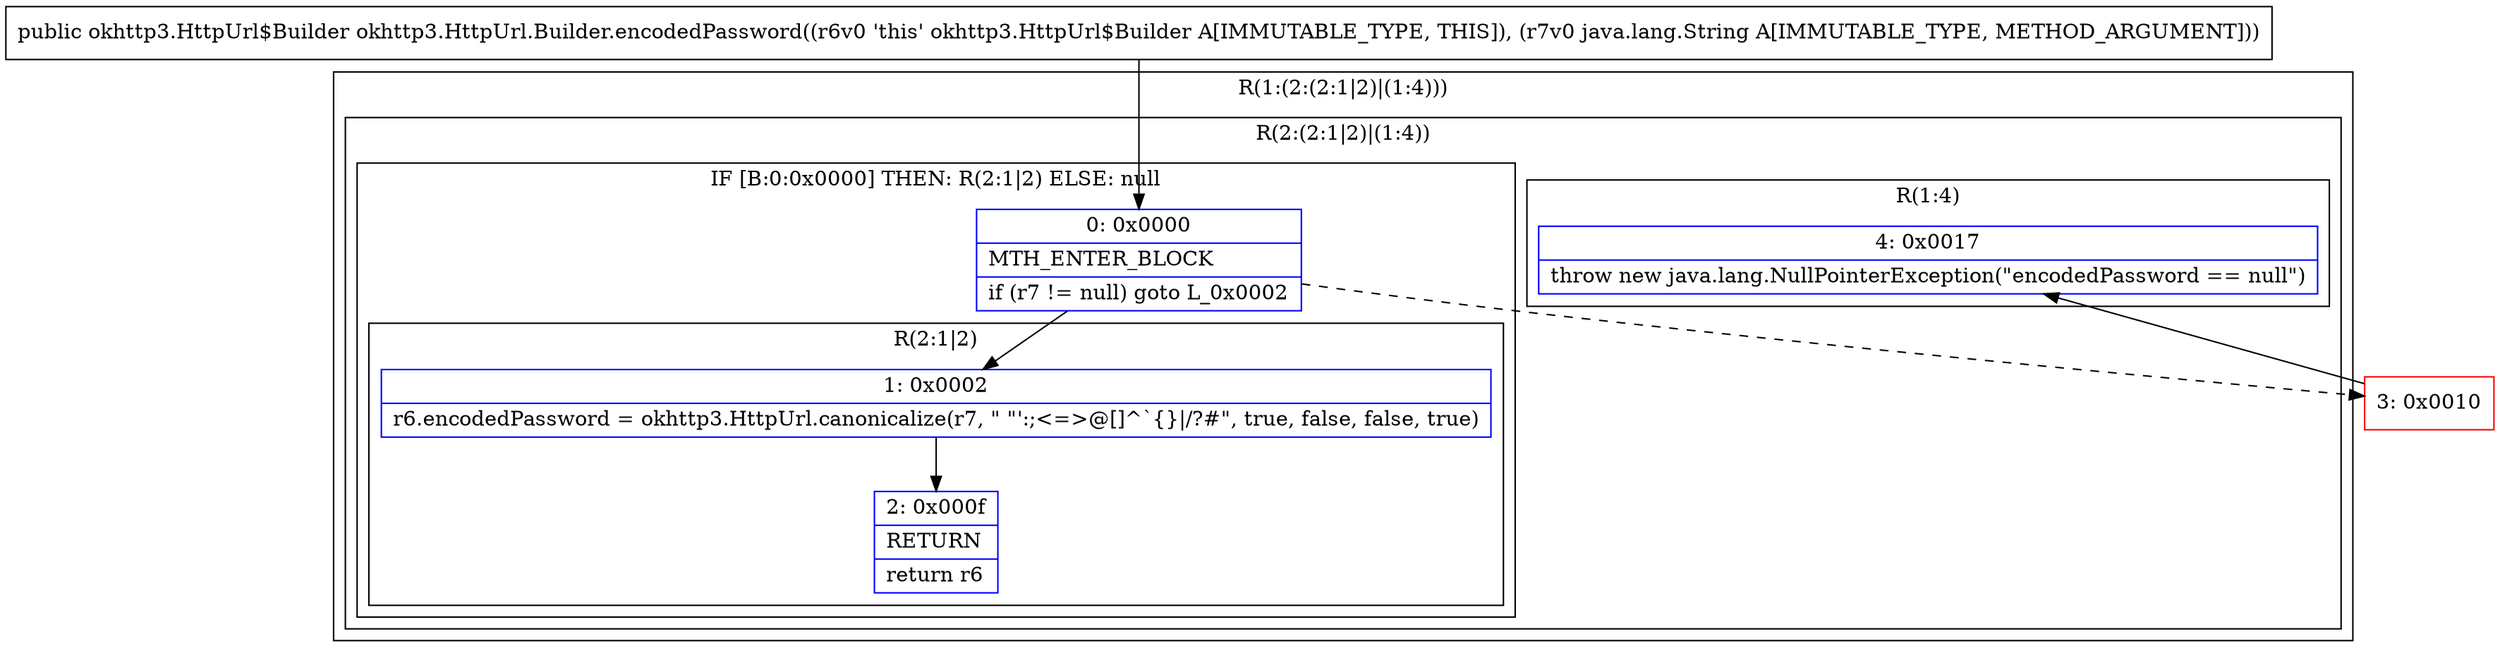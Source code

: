 digraph "CFG forokhttp3.HttpUrl.Builder.encodedPassword(Ljava\/lang\/String;)Lokhttp3\/HttpUrl$Builder;" {
subgraph cluster_Region_322203966 {
label = "R(1:(2:(2:1|2)|(1:4)))";
node [shape=record,color=blue];
subgraph cluster_Region_707431260 {
label = "R(2:(2:1|2)|(1:4))";
node [shape=record,color=blue];
subgraph cluster_IfRegion_315454687 {
label = "IF [B:0:0x0000] THEN: R(2:1|2) ELSE: null";
node [shape=record,color=blue];
Node_0 [shape=record,label="{0\:\ 0x0000|MTH_ENTER_BLOCK\l|if (r7 != null) goto L_0x0002\l}"];
subgraph cluster_Region_269715376 {
label = "R(2:1|2)";
node [shape=record,color=blue];
Node_1 [shape=record,label="{1\:\ 0x0002|r6.encodedPassword = okhttp3.HttpUrl.canonicalize(r7, \" \"':;\<=\>@[]^`\{\}\|\/?#\", true, false, false, true)\l}"];
Node_2 [shape=record,label="{2\:\ 0x000f|RETURN\l|return r6\l}"];
}
}
subgraph cluster_Region_547272973 {
label = "R(1:4)";
node [shape=record,color=blue];
Node_4 [shape=record,label="{4\:\ 0x0017|throw new java.lang.NullPointerException(\"encodedPassword == null\")\l}"];
}
}
}
Node_3 [shape=record,color=red,label="{3\:\ 0x0010}"];
MethodNode[shape=record,label="{public okhttp3.HttpUrl$Builder okhttp3.HttpUrl.Builder.encodedPassword((r6v0 'this' okhttp3.HttpUrl$Builder A[IMMUTABLE_TYPE, THIS]), (r7v0 java.lang.String A[IMMUTABLE_TYPE, METHOD_ARGUMENT])) }"];
MethodNode -> Node_0;
Node_0 -> Node_1;
Node_0 -> Node_3[style=dashed];
Node_1 -> Node_2;
Node_3 -> Node_4;
}

